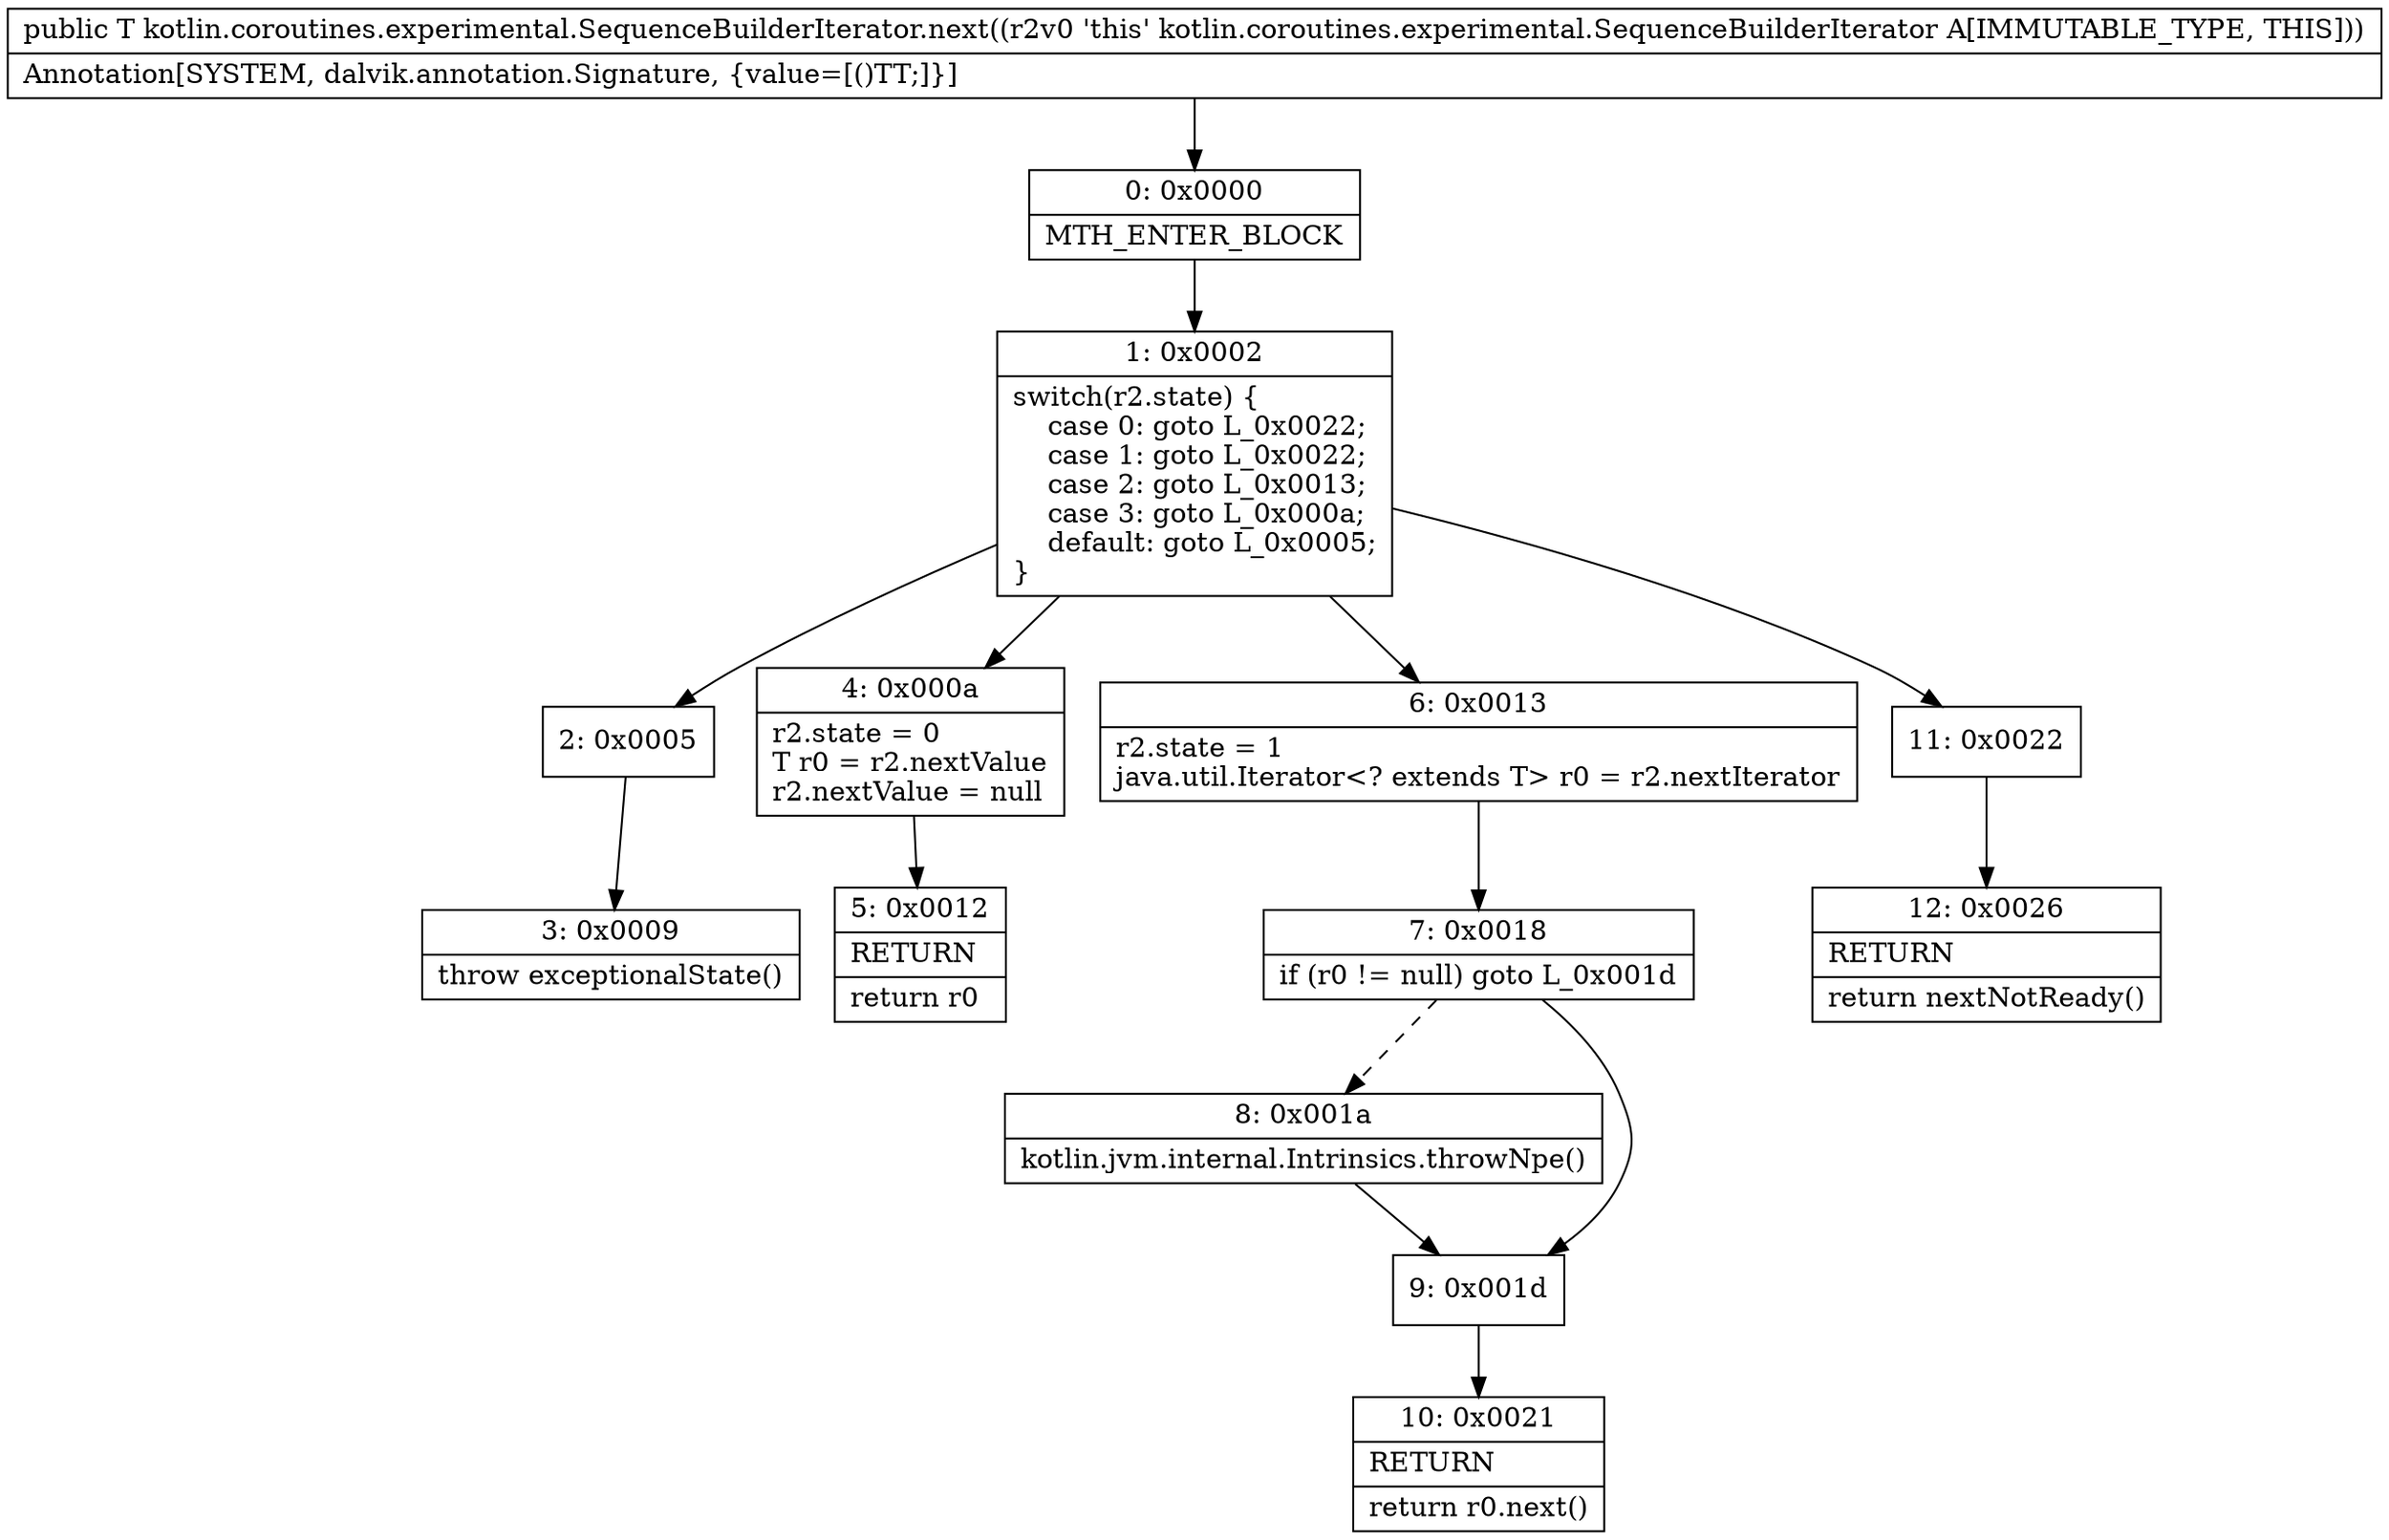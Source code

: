 digraph "CFG forkotlin.coroutines.experimental.SequenceBuilderIterator.next()Ljava\/lang\/Object;" {
Node_0 [shape=record,label="{0\:\ 0x0000|MTH_ENTER_BLOCK\l}"];
Node_1 [shape=record,label="{1\:\ 0x0002|switch(r2.state) \{\l    case 0: goto L_0x0022;\l    case 1: goto L_0x0022;\l    case 2: goto L_0x0013;\l    case 3: goto L_0x000a;\l    default: goto L_0x0005;\l\}\l}"];
Node_2 [shape=record,label="{2\:\ 0x0005}"];
Node_3 [shape=record,label="{3\:\ 0x0009|throw exceptionalState()\l}"];
Node_4 [shape=record,label="{4\:\ 0x000a|r2.state = 0\lT r0 = r2.nextValue\lr2.nextValue = null\l}"];
Node_5 [shape=record,label="{5\:\ 0x0012|RETURN\l|return r0\l}"];
Node_6 [shape=record,label="{6\:\ 0x0013|r2.state = 1\ljava.util.Iterator\<? extends T\> r0 = r2.nextIterator\l}"];
Node_7 [shape=record,label="{7\:\ 0x0018|if (r0 != null) goto L_0x001d\l}"];
Node_8 [shape=record,label="{8\:\ 0x001a|kotlin.jvm.internal.Intrinsics.throwNpe()\l}"];
Node_9 [shape=record,label="{9\:\ 0x001d}"];
Node_10 [shape=record,label="{10\:\ 0x0021|RETURN\l|return r0.next()\l}"];
Node_11 [shape=record,label="{11\:\ 0x0022}"];
Node_12 [shape=record,label="{12\:\ 0x0026|RETURN\l|return nextNotReady()\l}"];
MethodNode[shape=record,label="{public T kotlin.coroutines.experimental.SequenceBuilderIterator.next((r2v0 'this' kotlin.coroutines.experimental.SequenceBuilderIterator A[IMMUTABLE_TYPE, THIS]))  | Annotation[SYSTEM, dalvik.annotation.Signature, \{value=[()TT;]\}]\l}"];
MethodNode -> Node_0;
Node_0 -> Node_1;
Node_1 -> Node_2;
Node_1 -> Node_4;
Node_1 -> Node_6;
Node_1 -> Node_11;
Node_2 -> Node_3;
Node_4 -> Node_5;
Node_6 -> Node_7;
Node_7 -> Node_8[style=dashed];
Node_7 -> Node_9;
Node_8 -> Node_9;
Node_9 -> Node_10;
Node_11 -> Node_12;
}

